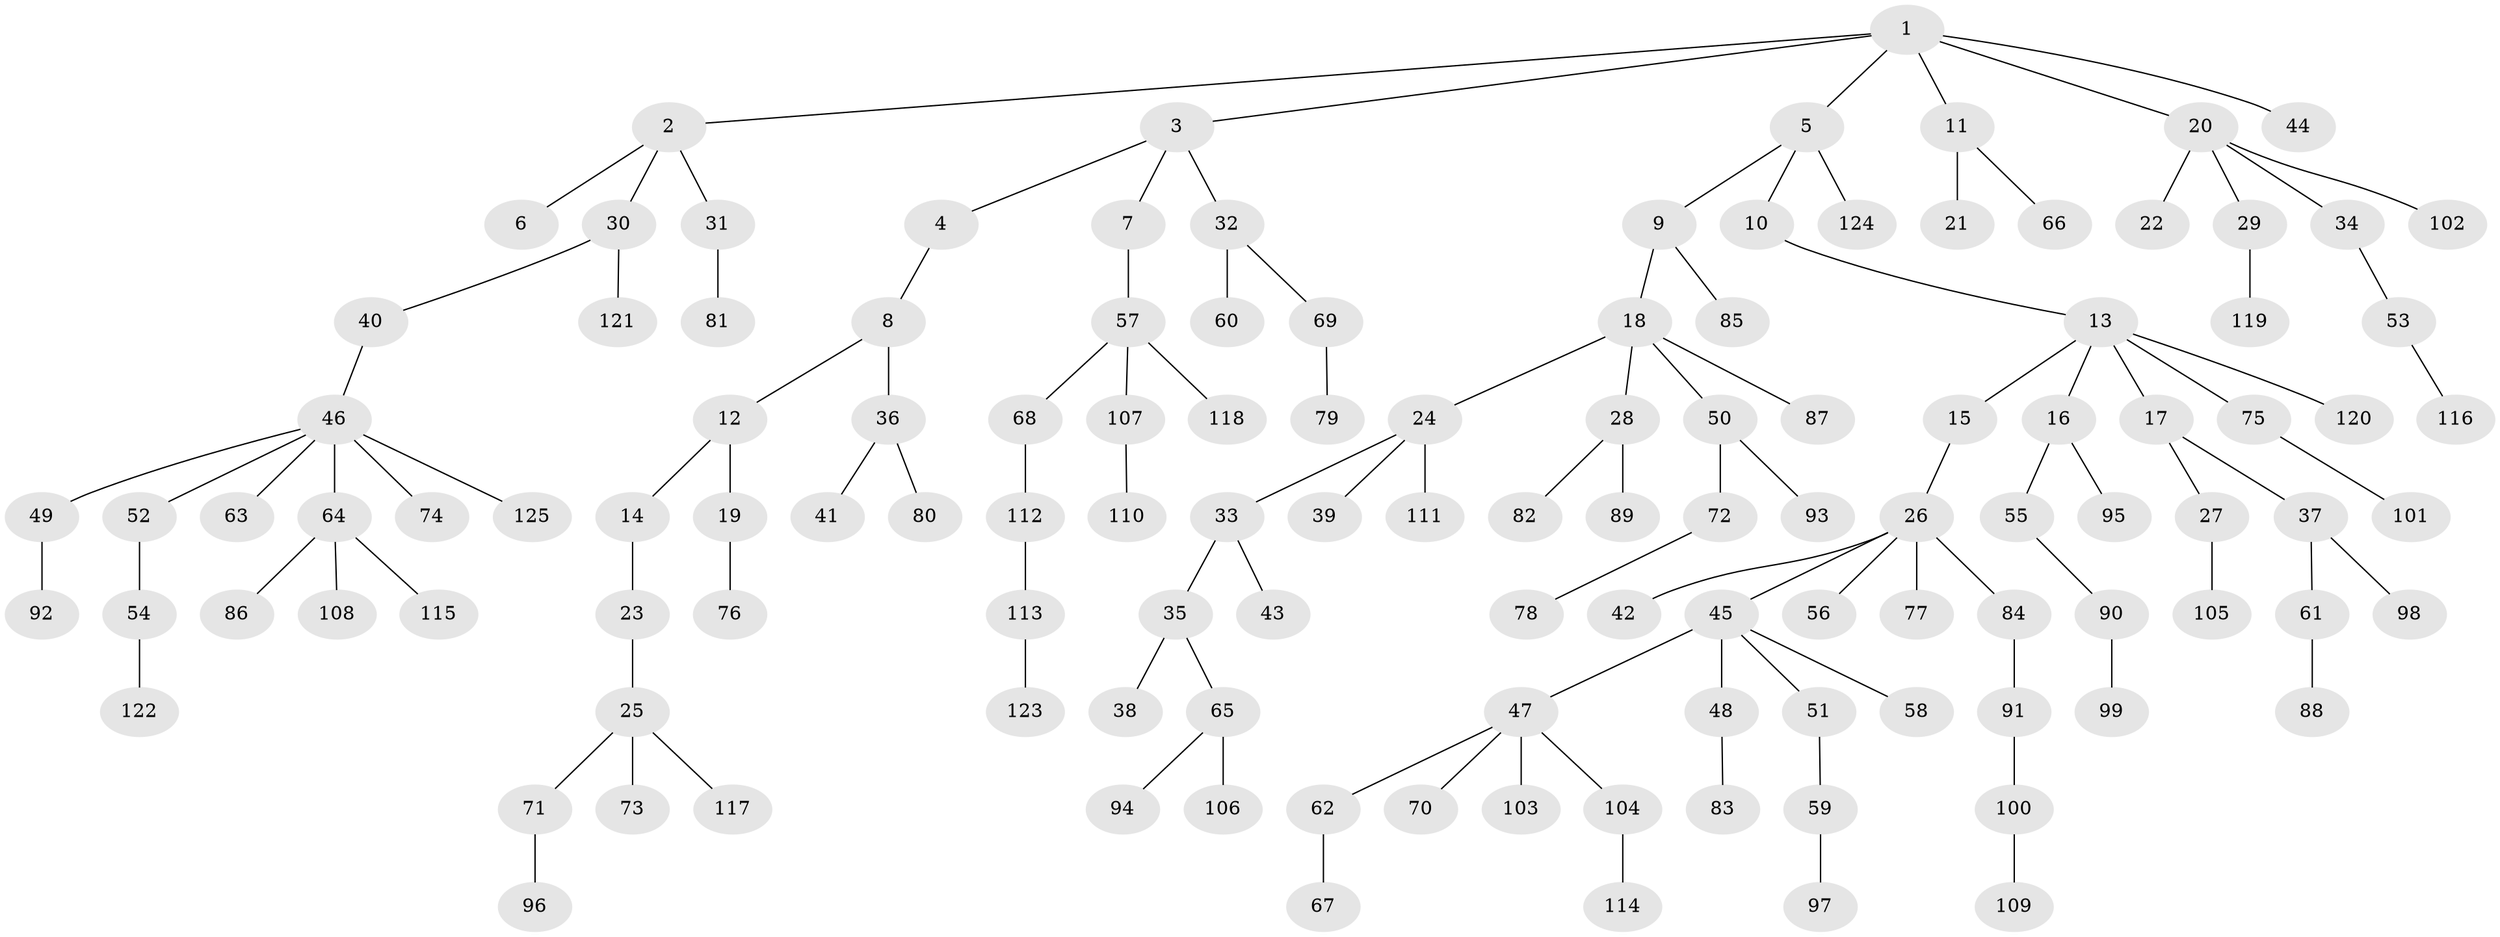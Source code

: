 // coarse degree distribution, {8: 0.011494252873563218, 3: 0.09195402298850575, 2: 0.27586206896551724, 4: 0.034482758620689655, 7: 0.011494252873563218, 6: 0.034482758620689655, 1: 0.5172413793103449, 5: 0.022988505747126436}
// Generated by graph-tools (version 1.1) at 2025/24/03/03/25 07:24:05]
// undirected, 125 vertices, 124 edges
graph export_dot {
graph [start="1"]
  node [color=gray90,style=filled];
  1;
  2;
  3;
  4;
  5;
  6;
  7;
  8;
  9;
  10;
  11;
  12;
  13;
  14;
  15;
  16;
  17;
  18;
  19;
  20;
  21;
  22;
  23;
  24;
  25;
  26;
  27;
  28;
  29;
  30;
  31;
  32;
  33;
  34;
  35;
  36;
  37;
  38;
  39;
  40;
  41;
  42;
  43;
  44;
  45;
  46;
  47;
  48;
  49;
  50;
  51;
  52;
  53;
  54;
  55;
  56;
  57;
  58;
  59;
  60;
  61;
  62;
  63;
  64;
  65;
  66;
  67;
  68;
  69;
  70;
  71;
  72;
  73;
  74;
  75;
  76;
  77;
  78;
  79;
  80;
  81;
  82;
  83;
  84;
  85;
  86;
  87;
  88;
  89;
  90;
  91;
  92;
  93;
  94;
  95;
  96;
  97;
  98;
  99;
  100;
  101;
  102;
  103;
  104;
  105;
  106;
  107;
  108;
  109;
  110;
  111;
  112;
  113;
  114;
  115;
  116;
  117;
  118;
  119;
  120;
  121;
  122;
  123;
  124;
  125;
  1 -- 2;
  1 -- 3;
  1 -- 5;
  1 -- 11;
  1 -- 20;
  1 -- 44;
  2 -- 6;
  2 -- 30;
  2 -- 31;
  3 -- 4;
  3 -- 7;
  3 -- 32;
  4 -- 8;
  5 -- 9;
  5 -- 10;
  5 -- 124;
  7 -- 57;
  8 -- 12;
  8 -- 36;
  9 -- 18;
  9 -- 85;
  10 -- 13;
  11 -- 21;
  11 -- 66;
  12 -- 14;
  12 -- 19;
  13 -- 15;
  13 -- 16;
  13 -- 17;
  13 -- 75;
  13 -- 120;
  14 -- 23;
  15 -- 26;
  16 -- 55;
  16 -- 95;
  17 -- 27;
  17 -- 37;
  18 -- 24;
  18 -- 28;
  18 -- 50;
  18 -- 87;
  19 -- 76;
  20 -- 22;
  20 -- 29;
  20 -- 34;
  20 -- 102;
  23 -- 25;
  24 -- 33;
  24 -- 39;
  24 -- 111;
  25 -- 71;
  25 -- 73;
  25 -- 117;
  26 -- 42;
  26 -- 45;
  26 -- 56;
  26 -- 77;
  26 -- 84;
  27 -- 105;
  28 -- 82;
  28 -- 89;
  29 -- 119;
  30 -- 40;
  30 -- 121;
  31 -- 81;
  32 -- 60;
  32 -- 69;
  33 -- 35;
  33 -- 43;
  34 -- 53;
  35 -- 38;
  35 -- 65;
  36 -- 41;
  36 -- 80;
  37 -- 61;
  37 -- 98;
  40 -- 46;
  45 -- 47;
  45 -- 48;
  45 -- 51;
  45 -- 58;
  46 -- 49;
  46 -- 52;
  46 -- 63;
  46 -- 64;
  46 -- 74;
  46 -- 125;
  47 -- 62;
  47 -- 70;
  47 -- 103;
  47 -- 104;
  48 -- 83;
  49 -- 92;
  50 -- 72;
  50 -- 93;
  51 -- 59;
  52 -- 54;
  53 -- 116;
  54 -- 122;
  55 -- 90;
  57 -- 68;
  57 -- 107;
  57 -- 118;
  59 -- 97;
  61 -- 88;
  62 -- 67;
  64 -- 86;
  64 -- 108;
  64 -- 115;
  65 -- 94;
  65 -- 106;
  68 -- 112;
  69 -- 79;
  71 -- 96;
  72 -- 78;
  75 -- 101;
  84 -- 91;
  90 -- 99;
  91 -- 100;
  100 -- 109;
  104 -- 114;
  107 -- 110;
  112 -- 113;
  113 -- 123;
}
